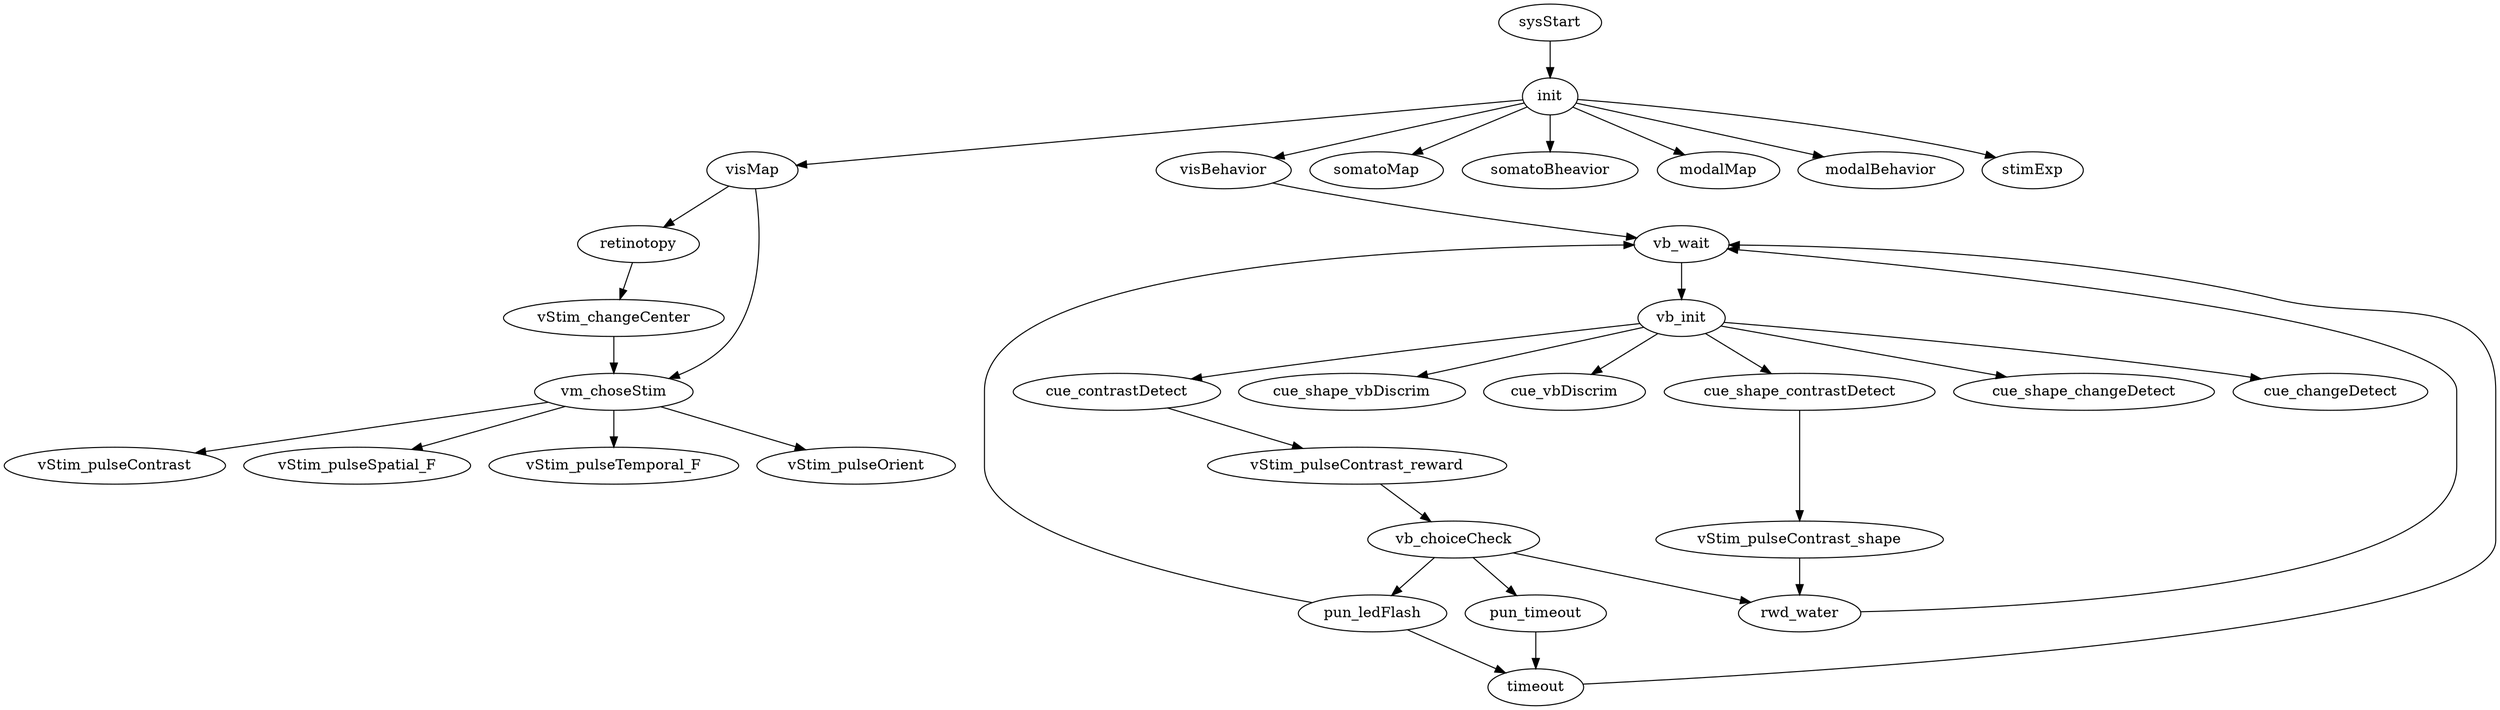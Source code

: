 digraph graphname { 
    sysStart -> init;
    
    init -> visMap;
    init -> visBehavior;
    init -> somatoMap;
    init -> somatoBheavior;
    init -> modalMap;
    init -> modalBehavior;
    init -> stimExp;

    visMap -> vm_choseStim;
    visMap -> retinotopy;
    retinotopy -> vStim_changeCenter;
    vStim_changeCenter -> vm_choseStim;
    
    vm_choseStim -> vStim_pulseOrient;
    vm_choseStim -> vStim_pulseContrast;
    vm_choseStim -> vStim_pulseSpatial_F;
    vm_choseStim -> vStim_pulseTemporal_F;


    visBehavior -> vb_wait;
    vb_wait -> vb_init;
    vb_init -> cue_shape_contrastDetect;
    vb_init -> cue_contrastDetect;
    vb_init -> cue_shape_changeDetect;
    vb_init -> cue_changeDetect;
    vb_init -> cue_shape_vbDiscrim;
    vb_init -> cue_vbDiscrim;

    cue_shape_contrastDetect -> vStim_pulseContrast_shape;
    cue_contrastDetect -> vStim_pulseContrast_reward;
    vStim_pulseContrast_shape -> rwd_water
    vStim_pulseContrast_reward -> vb_choiceCheck;
    vb_choiceCheck -> rwd_water;
    vb_choiceCheck -> pun_timeout;
    vb_choiceCheck -> pun_ledFlash;


    rwd_water -> vb_wait;
    pun_timeout -> timeout;
    pun_ledFlash -> timeout;
    pun_ledFlash -> vb_wait;
    timeout -> vb_wait;


}


